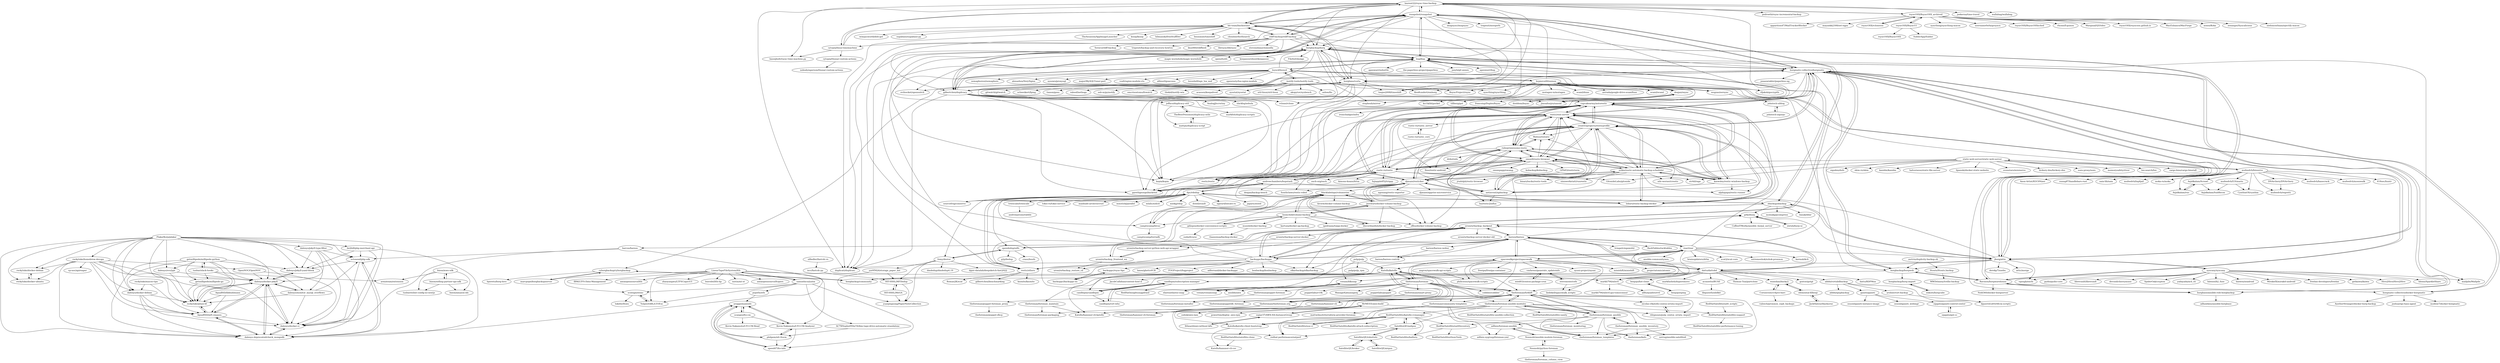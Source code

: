 digraph G {
"laurent22/rsync-time-backup" -> "rsnapshot/rsnapshot"
"laurent22/rsync-time-backup" -> "cytopia/linux-timemachine"
"laurent22/rsync-time-backup" -> "basnijholt/rsync-time-machine.py"
"laurent22/rsync-time-backup" -> "pedroetb/rsync-incremental-backup"
"laurent22/rsync-time-backup" -> "rsyncOSX/RsyncOSX_archived"
"laurent22/rsync-time-backup" -> "bit-team/backintime"
"laurent22/rsync-time-backup" -> "bup/bup"
"laurent22/rsync-time-backup" -> "teejee2008/timeshift" ["e"=1]
"laurent22/rsync-time-backup" -> "borgbackup/borg"
"laurent22/rsync-time-backup" -> "restic/restic" ["e"=1]
"laurent22/rsync-time-backup" -> "joekerna/time-travel"
"laurent22/rsync-time-backup" -> "borgbase/vorta"
"laurent22/rsync-time-backup" -> "rdiff-backup/rdiff-backup"
"laurent22/rsync-time-backup" -> "wallabag/wallabag" ["e"=1]
"laurent22/rsync-time-backup" -> "duplicati/duplicati" ["e"=1]
"bareos/bareos" -> "bareos/bareos-webui"
"bareos/bareos" -> "barcus/bareos"
"bareos/bareos" -> "bareos/bareos-contrib"
"bareos/bareos" -> "rear/rear"
"bareos/bareos" -> "uroni/urbackup_backend"
"bareos/bareos" -> "elkarbackup/elkarbackup"
"bareos/bareos" -> "restic/rest-server"
"bareos/bareos" -> "datto/dattobd"
"bareos/bareos" -> "grke/burp"
"bareos/bareos" -> "spacewalkproject/spacewalk"
"bareos/bareos" -> "backuppc/backuppc"
"bareos/bareos" -> "markh794/mhvtl"
"bareos/bareos" -> "opendedup/sdfs"
"bareos/bareos" -> "Icinga/icingaweb2" ["e"=1]
"bareos/bareos" -> "RackTables/racktables" ["e"=1]
"spacewalkproject/spacewalk" -> "angrox/spacewalk-api-scripts"
"spacewalkproject/spacewalk" -> "uyuni-project/uyuni" ["e"=1]
"spacewalkproject/spacewalk" -> "Katello/katello"
"spacewalkproject/spacewalk" -> "theforeman/forklift"
"spacewalkproject/spacewalk" -> "theforeman/foreman"
"spacewalkproject/spacewalk" -> "philicious/spacewalk-scripts"
"spacewalkproject/spacewalk" -> "liedekef/spacewalk_scripts"
"spacewalkproject/spacewalk" -> "cobbler/cobbler" ["e"=1]
"spacewalkproject/spacewalk" -> "minishift/minishift" ["e"=1]
"spacewalkproject/spacewalk" -> "projectatomic/atomic" ["e"=1]
"spacewalkproject/spacewalk" -> "rear/rear"
"spacewalkproject/spacewalk" -> "vmfarms/generate_updateinfo"
"spacewalkproject/spacewalk" -> "freeipa/freeipa-container" ["e"=1]
"spacewalkproject/spacewalk" -> "bareos/bareos"
"cupcakearmy/autorestic" -> "creativeprojects/resticprofile"
"cupcakearmy/autorestic" -> "garethgeorge/backrest" ["e"=1]
"cupcakearmy/autorestic" -> "emuell/restic-browser"
"cupcakearmy/autorestic" -> "rubiojr/awesome-restic"
"cupcakearmy/autorestic" -> "restic/rest-server"
"cupcakearmy/autorestic" -> "rustic-rs/rustic"
"cupcakearmy/autorestic" -> "erikw/restic-automatic-backup-scheduler"
"cupcakearmy/autorestic" -> "djmaze/resticker"
"cupcakearmy/autorestic" -> "lobaro/restic-backup-docker"
"cupcakearmy/autorestic" -> "restic/restic" ["e"=1]
"cupcakearmy/autorestic" -> "kopia/kopia" ["e"=1]
"cupcakearmy/autorestic" -> "borgmatic-collective/borgmatic"
"cupcakearmy/autorestic" -> "offen/docker-volume-backup" ["e"=1]
"cupcakearmy/autorestic" -> "netinvent/npbackup"
"cupcakearmy/autorestic" -> "ironicbadger/infra" ["e"=1]
"syncany/syncany" -> "hbons/SparkleShare" ["e"=1]
"syncany/syncany" -> "jborg/attic"
"syncany/syncany" -> "pydio/pydio-core" ["e"=1]
"syncany/syncany" -> "mailpile/Mailpile" ["e"=1]
"syncany/syncany" -> "librevault/librevault" ["e"=1]
"syncany/syncany" -> "devsnd/cherrymusic" ["e"=1]
"syncany/syncany" -> "SpiderOak/crypton" ["e"=1]
"syncany/syncany" -> "vgough/encfs" ["e"=1]
"syncany/syncany" -> "yadayada/acd_cli" ["e"=1]
"syncany/syncany" -> "falense/b2_fuse" ["e"=1]
"syncany/syncany" -> "haiwen/seadroid" ["e"=1]
"syncany/syncany" -> "MirakelX/mirakel-android" ["e"=1]
"syncany/syncany" -> "freelan-developers/freelan" ["e"=1]
"syncany/syncany" -> "getkaiwa/kaiwa" ["e"=1]
"syncany/syncany" -> "Hive2Hive/Hive2Hive" ["e"=1]
"borgbase/vorta" -> "borgmatic-collective/borgmatic"
"borgbase/vorta" -> "borgbackup/borg"
"borgbase/vorta" -> "bit-team/backintime"
"borgbase/vorta" -> "Ravinou/borgwarehouse"
"borgbase/vorta" -> "borgbackup/borgweb"
"borgbase/vorta" -> "kopia/kopia" ["e"=1]
"borgbase/vorta" -> "KenKundert/emborg"
"borgbase/vorta" -> "borgbase/ansible-role-borgbackup"
"borgbase/vorta" -> "gilbertchen/duplicacy"
"borgbase/vorta" -> "teejee2008/timeshift" ["e"=1]
"borgbase/vorta" -> "cupcakearmy/autorestic"
"borgbase/vorta" -> "restic/restic" ["e"=1]
"borgbase/vorta" -> "cyborgbackup/cyborgbackup"
"borgbase/vorta" -> "garethgeorge/backrest" ["e"=1]
"borgbase/vorta" -> "evilsocket/opensnitch" ["e"=1]
"dooblem/bsync" -> "deajan/osync"
"jborg/attic" -> "zbackup/zbackup"
"jborg/attic" -> "borgmatic-collective/borgmatic"
"jborg/attic" -> "bup/bup"
"jborg/attic" -> "borgbackup/borg"
"jborg/attic" -> "borgbackup/borgweb"
"jborg/attic" -> "attic/merge"
"jborg/attic" -> "grke/burp"
"jborg/attic" -> "dpc/rdedup"
"jborg/attic" -> "restic/others"
"jborg/attic" -> "derekp7/snebu"
"jborg/attic" -> "datto/dattobd"
"jborg/attic" -> "vgough/encfs" ["e"=1]
"jborg/attic" -> "syncany/syncany"
"grke/burp" -> "ziirish/burp-ui"
"grke/burp" -> "uroni/urbackup_backend"
"grke/burp" -> "CoffeeITWorks/ansible_burp2_server"
"deajan/osync" -> "dooblem/bsync"
"deajan/osync" -> "ku1ik/bitpocket" ["e"=1]
"deajan/osync" -> "bcpierce00/unison"
"deajan/osync" -> "lsyncd/lsyncd"
"deajan/osync" -> "stephenh/mirror"
"deajan/osync" -> "tillberg/gut"
"deajan/osync" -> "francoisp/DuplexRsync"
"zbackup/zbackup" -> "jborg/attic"
"zbackup/zbackup" -> "dpc/rdedup"
"zbackup/zbackup" -> "bup/bup"
"zbackup/zbackup" -> "basak/ddar"
"zbackup/zbackup" -> "moinakg/pcompress" ["e"=1]
"zbackup/zbackup" -> "grke/burp"
"zbackup/zbackup" -> "opendedup/sdfs"
"zbackup/zbackup" -> "restic/others"
"muesli/docker-backup" -> "tlaanemaa/backup-docker"
"LinearTapeFileSystem/ltfs" -> "samuelncui/yatm"
"LinearTapeFileSystem/ltfs" -> "IBM/LTFS-Data-Management"
"LinearTapeFileSystem/ltfs" -> "amiaopensource/ltfs"
"LinearTapeFileSystem/ltfs" -> "zhaoyangwx/LTFSCopyGUI"
"LinearTapeFileSystem/ltfs" -> "scsitape/stenc"
"LinearTapeFileSystem/ltfs" -> "leavelet/ltfs-hp"
"LinearTapeFileSystem/ltfs" -> "markh794/mhvtl"
"LinearTapeFileSystem/ltfs" -> "iustin/mt-st"
"LinearTapeFileSystem/ltfs" -> "Kevin-Nakamoto/LTO-CM-Analyzer"
"LinearTapeFileSystem/ltfs" -> "amiaopensource/ltopers"
"LinearTapeFileSystem/ltfs" -> "VulpesSARL/LTOEnc"
"JackSlateur/backurne" -> "elemental-lf/benji"
"bareos/bareos-webui" -> "bareos/bareos-contrib"
"cyborgbackup/cyborgbackup" -> "borgbackup/community"
"cyborgbackup/cyborgbackup" -> "marcpope/borgbackupserver"
"cyborgbackup/cyborgbackup" -> "bpereto/borg-hive"
"djmaze/resticker" -> "lobaro/restic-backup-docker"
"djmaze/resticker" -> "erikw/restic-automatic-backup-scheduler"
"djmaze/resticker" -> "cupcakearmy/autorestic"
"djmaze/resticker" -> "emuell/restic-browser"
"djmaze/resticker" -> "camptocamp/bivac"
"djmaze/resticker" -> "garethgeorge/backrest" ["e"=1]
"djmaze/resticker" -> "creativeprojects/resticprofile"
"djmaze/resticker" -> "offen/docker-volume-backup" ["e"=1]
"djmaze/resticker" -> "djmaze/apprise-microservice" ["e"=1]
"djmaze/resticker" -> "Southclaws/restic-robot"
"djmaze/resticker" -> "jareware/docker-volume-backup"
"djmaze/resticker" -> "restic/rest-server"
"djmaze/resticker" -> "ngosang/restic-exporter"
"djmaze/resticker" -> "blacklabelops/volumerize"
"djmaze/resticker" -> "rubiojr/awesome-restic"
"erikw/restic-automatic-backup-scheduler" -> "djmaze/resticker"
"erikw/restic-automatic-backup-scheduler" -> "cupcakearmy/autorestic"
"erikw/restic-automatic-backup-scheduler" -> "creativeprojects/resticprofile"
"erikw/restic-automatic-backup-scheduler" -> "kmwoley/restic-windows-backup"
"erikw/restic-automatic-backup-scheduler" -> "lobaro/restic-backup-docker"
"erikw/restic-automatic-backup-scheduler" -> "emuell/restic-browser"
"erikw/restic-automatic-backup-scheduler" -> "alphapapa/restic-runner"
"erikw/restic-automatic-backup-scheduler" -> "netinvent/npbackup"
"erikw/restic-automatic-backup-scheduler" -> "rubiojr/awesome-restic"
"erikw/restic-automatic-backup-scheduler" -> "nils-werner/crestic"
"erikw/restic-automatic-backup-scheduler" -> "sinnwerkstatt/runrestic"
"erikw/restic-automatic-backup-scheduler" -> "Mebus/restatic"
"erikw/restic-automatic-backup-scheduler" -> "restic/rest-server"
"erikw/restic-automatic-backup-scheduler" -> "binarybucks/restic-tools"
"TheBestPessimist/duplicacy-utils" -> "mattjm/duplicacy-script"
"TheBestPessimist/duplicacy-utils" -> "jeffaco/duplicacy-util"
"creativeprojects/resticprofile" -> "cupcakearmy/autorestic"
"creativeprojects/resticprofile" -> "rubiojr/awesome-restic"
"creativeprojects/resticprofile" -> "emuell/restic-browser"
"creativeprojects/resticprofile" -> "netinvent/npbackup"
"creativeprojects/resticprofile" -> "garethgeorge/backrest" ["e"=1]
"creativeprojects/resticprofile" -> "restic/rest-server"
"creativeprojects/resticprofile" -> "rustic-rs/rustic"
"creativeprojects/resticprofile" -> "nils-werner/crestic"
"creativeprojects/resticprofile" -> "erikw/restic-automatic-backup-scheduler"
"creativeprojects/resticprofile" -> "lobaro/restic-backup-docker"
"creativeprojects/resticprofile" -> "djmaze/resticker"
"creativeprojects/resticprofile" -> "kmwoley/restic-windows-backup"
"creativeprojects/resticprofile" -> "restic/restic" ["e"=1]
"creativeprojects/resticprofile" -> "borgmatic-collective/borgmatic"
"creativeprojects/resticprofile" -> "Mebus/restatic"
"borgmatic-collective/docker-borgmatic" -> "borgmatic-collective/borgmatic"
"borgmatic-collective/docker-borgmatic" -> "Ravinou/borgwarehouse"
"borgmatic-collective/docker-borgmatic" -> "modem7/docker-borgmatic"
"borgmatic-collective/docker-borgmatic" -> "AnotherStranger/docker-borg-backup"
"borgmatic-collective/docker-borgmatic" -> "joshuar/go-hass-agent" ["e"=1]
"MrMEEE/awx-build" -> "subuk/awx-rpm"
"MrMEEE/awx-build" -> "powertim/deploy_awx-rpm"
"MrMEEE/awx-build" -> "sujiar37/AWX-HA-InstanceGroup"
"MrMEEE/awx-build" -> "rdrgmnzs/pulp_centos_errata_import"
"jareware/docker-volume-backup" -> "loomchild/volume-backup"
"jareware/docker-volume-backup" -> "offen/docker-volume-backup" ["e"=1]
"jareware/docker-volume-backup" -> "blacklabelops/volumerize"
"jareware/docker-volume-backup" -> "djmaze/resticker"
"jareware/docker-volume-backup" -> "camptocamp/bivac"
"jareware/docker-volume-backup" -> "discordianfish/docker-backup"
"yzr95924/storage_paper_list" -> "yuanjingsong/PaperNoteCollection"
"yzr95924/storage_paper_list" -> "HIT-HSSL/MFDedup"
"rsyncOSX/rcloneosx" -> "rsyncOSX/RsyncOSX_archived"
"RedHatSatellite/satellite-support" -> "RedHatSatellite/satellite-performance-tuning"
"marcpope/borgbackupserver" -> "cyborgbackup/cyborgbackup"
"borgbase/ansible-role-borgbackup" -> "adhawkins/ansible-borgbase"
"borgbase/ansible-role-borgbackup" -> "borgmatic-collective/borgmatic"
"nlfiedler/fastcdc-rs" -> "iscc/fastcdc-py"
"theforeman/forklift" -> "Katello/katello"
"theforeman/forklift" -> "theforeman/kafo"
"theforeman/forklift" -> "theforeman/foreman-ansible-modules"
"theforeman/forklift" -> "theforeman/theforeman.org"
"theforeman/forklift" -> "theforeman/foreman_templates"
"theforeman/forklift" -> "Katello/hammer-cli-katello"
"theforeman/forklift" -> "theforeman/hammer-cli"
"theforeman/forklift" -> "rdrgmnzs/pulp_centos_errata_import"
"theforeman/forklift" -> "theforeman/foreman_ansible"
"theforeman/forklift" -> "theforeman/community-templates"
"theforeman/forklift" -> "Katello/katello-client-bootstrap"
"theforeman/forklift" -> "nicolas-r/katello-centos-errata-import"
"Mebus/restatic" -> "rubiojr/awesome-restic"
"mattjm/duplicacy-script" -> "TheBestPessimist/duplicacy-utils"
"jeffaco/duplicacy-util" -> "TheBestPessimist/duplicacy-utils"
"jeffaco/duplicacy-util" -> "mattjm/duplicacy-script"
"jeffaco/duplicacy-util" -> "markfeit/duplicacy-scripts"
"nicolas-r/katello-centos-errata-import" -> "rdrgmnzs/pulp_centos_errata_import"
"sujiar37/AWX-HA-InstanceGroup" -> "fitbeard/awx-without-k8s"
"sujiar37/AWX-HA-InstanceGroup" -> "MrMEEE/awx-build"
"cytopia/thunar-custom-actions" -> "nobodyinperson/thunar-custom-actions"
"vmfarms/generate_updateinfo" -> "wied03/centos-package-cron"
"vmfarms/generate_updateinfo" -> "stevemeier/cefs"
"scsitape/stenc" -> "VulpesSARL/LTOEnc"
"scsitape/stenc" -> "lukefor/ltoex"
"elemental-lf/benji" -> "JackSlateur/backurne"
"elemental-lf/benji" -> "wamdam/backy2"
"SatelliteQE/airgun" -> "SatelliteQE/robottelo"
"bizon/mws-sdk" -> "bizon/amazon-ids"
"bizon/mws-sdk" -> "tusbar/eslint-config-xo-nextjs"
"bizon/mws-sdk" -> "bizon/selling-partner-api-sdk"
"bizon/mws-sdk" -> "armateam/extension"
"candlepin/virt-who" -> "candlepin/subscription-manager"
"lsyncd/lsyncd" -> "stephenh/mirror"
"lsyncd/lsyncd" -> "inotify-tools/inotify-tools"
"lsyncd/lsyncd" -> "alexazhou/VeryNginx" ["e"=1]
"lsyncd/lsyncd" -> "borgbackup/borg"
"lsyncd/lsyncd" -> "bcpierce00/unison"
"lsyncd/lsyncd" -> "sysown/proxysql" ["e"=1]
"lsyncd/lsyncd" -> "major/MySQLTuner-perl" ["e"=1]
"lsyncd/lsyncd" -> "vozlt/nginx-module-vts" ["e"=1]
"lsyncd/lsyncd" -> "wsgzao/sersync"
"lsyncd/lsyncd" -> "allinurl/goaccess" ["e"=1]
"lsyncd/lsyncd" -> "ansible/awx" ["e"=1]
"lsyncd/lsyncd" -> "loveshell/ngx_lua_waf" ["e"=1]
"lsyncd/lsyncd" -> "openresty/lua-nginx-module" ["e"=1]
"lsyncd/lsyncd" -> "bup/bup"
"lsyncd/lsyncd" -> "semaphoreui/semaphore" ["e"=1]
"kmwoley/restic-windows-backup" -> "emuell/restic-browser"
"kmwoley/restic-windows-backup" -> "rubiojr/awesome-restic"
"kmwoley/restic-windows-backup" -> "erikw/restic-automatic-backup-scheduler"
"kmwoley/restic-windows-backup" -> "restic/rest-server"
"kmwoley/restic-windows-backup" -> "alphapapa/restic-runner"
"kmwoley/restic-windows-backup" -> "creativeprojects/resticprofile"
"kmwoley/restic-windows-backup" -> "netinvent/npbackup"
"theforeman/foreman" -> "Katello/katello"
"theforeman/foreman" -> "theforeman/smart-proxy"
"theforeman/foreman" -> "theforeman/theforeman.org"
"theforeman/foreman" -> "cobbler/cobbler" ["e"=1]
"theforeman/foreman" -> "theforeman/foreman_ansible"
"theforeman/foreman" -> "theforeman/forklift"
"theforeman/foreman" -> "puppetlabs/r10k" ["e"=1]
"theforeman/foreman" -> "ManageIQ/manageiq" ["e"=1]
"theforeman/foreman" -> "theforeman/foreman-installer"
"theforeman/foreman" -> "spacewalkproject/spacewalk"
"theforeman/foreman" -> "theforeman/community-templates"
"theforeman/foreman" -> "puppetlabs/puppet" ["e"=1]
"theforeman/foreman" -> "theforeman/puppet-foreman"
"theforeman/foreman" -> "ansible/awx" ["e"=1]
"theforeman/foreman" -> "theforeman/foreman-ansible-modules"
"static-web-server/static-web-server" -> "mufeedvh/binserve"
"static-web-server/static-web-server" -> "svenstaro/miniserve" ["e"=1]
"static-web-server/static-web-server" -> "rustic-rs/rustic"
"static-web-server/static-web-server" -> "hickory-dns/hickory-dns" ["e"=1]
"static-web-server/static-web-server" -> "sozu-proxy/sozu" ["e"=1]
"static-web-server/static-web-server" -> "memorysafety/river" ["e"=1]
"static-web-server/static-web-server" -> "str4d/rage" ["e"=1]
"static-web-server/static-web-server" -> "lnx-search/lnx" ["e"=1]
"static-web-server/static-web-server" -> "cargo-bins/cargo-binstall" ["e"=1]
"static-web-server/static-web-server" -> "sigoden/dufs" ["e"=1]
"static-web-server/static-web-server" -> "skim-rs/skim" ["e"=1]
"static-web-server/static-web-server" -> "GitoxideLabs/gitoxide" ["e"=1]
"static-web-server/static-web-server" -> "kanidm/kanidm" ["e"=1]
"static-web-server/static-web-server" -> "halverneus/static-file-server"
"static-web-server/static-web-server" -> "lipanski/docker-static-website"
"benjojo/sping" -> "benjojo/hot-clone"
"borgmatic-collective/borgmatic" -> "borgbase/vorta"
"borgmatic-collective/borgmatic" -> "borgbackup/borg"
"borgmatic-collective/borgmatic" -> "borgmatic-collective/docker-borgmatic"
"borgmatic-collective/borgmatic" -> "borgbackup/borgweb"
"borgmatic-collective/borgmatic" -> "borgbase/ansible-role-borgbackup"
"borgmatic-collective/borgmatic" -> "Ravinou/borgwarehouse"
"borgmatic-collective/borgmatic" -> "jborg/attic"
"borgmatic-collective/borgmatic" -> "KenKundert/emborg"
"borgmatic-collective/borgmatic" -> "cupcakearmy/autorestic"
"borgmatic-collective/borgmatic" -> "restic/rest-server"
"borgmatic-collective/borgmatic" -> "rsnapshot/rsnapshot"
"borgmatic-collective/borgmatic" -> "creativeprojects/resticprofile"
"borgmatic-collective/borgmatic" -> "jimsalterjrs/sanoid" ["e"=1]
"borgmatic-collective/borgmatic" -> "gilbertchen/duplicacy"
"borgmatic-collective/borgmatic" -> "jonaswinkler/paperless-ng" ["e"=1]
"discordianfish/docker-backup" -> "blacklabelops/volumerize"
"andrewchambers/bupstash" -> "dpc/rdedup"
"andrewchambers/bupstash" -> "rustic-rs/rustic"
"andrewchambers/bupstash" -> "deajan/backup-bench"
"andrewchambers/bupstash" -> "sourcefrog/conserve"
"andrewchambers/bupstash" -> "netinvent/npbackup"
"RedHatSatellite/soe-ci" -> "RedHatSatellite/katello-cvmanager"
"scangeo/lto-cm" -> "arogge/maminfo"
"scangeo/lto-cm" -> "Kevin-Nakamoto/LTO-CM-Read"
"scangeo/lto-cm" -> "Kevin-Nakamoto/LTO-CM-Analyzer"
"acozzette/BUSE" -> "libguestfs/nbdkit" ["e"=1]
"ziirish/burp-ui" -> "grke/burp"
"sipgate/gnt-cc" -> "sipgate/ganeti-control-center"
"wied03/centos-package-cron" -> "vmfarms/generate_updateinfo"
"uroni/urbackup-server-docker" -> "uroni/urbackup-server-python-web-api-wrapper"
"Stouts/Stouts.backup" -> "MWDelaney/trellis-backup"
"iscc/fastcdc-py" -> "HIT-HSSL/MFDedup"
"ganeti/ganeti" -> "osuosl/ganeti_webmgr"
"ganeti/ganeti" -> "sipgate/ganeti-control-center"
"ganeti/ganeti" -> "osuosl/ganeti-instance-image"
"be2bill/php-merchant-api" -> "octosend/php-sdk"
"be2bill/php-merchant-api" -> "dalenys/jekyll-yaml-block"
"be2bill/php-merchant-api" -> "dalenys/docker-ci"
"be2bill/php-merchant-api" -> "dalenys-deprecated/check_mongodb"
"SatelliteQE/nailgun" -> "SatelliteQE/robottelo"
"SatelliteQE/nailgun" -> "redhat-performance/satperf"
"SatelliteQE/nailgun" -> "RedHatSatellite/katello-cvmanager"
"fitbeard/awx-without-k8s" -> "sujiar37/AWX-HA-InstanceGroup"
"Kevin-Nakamoto/LTO-CM-Analyzer" -> "philpem/nfc-ltocm"
"Kevin-Nakamoto/LTO-CM-Analyzer" -> "arogge/maminfo"
"Kevin-Nakamoto/LTO-CM-Analyzer" -> "speed47/lto-info"
"SatelliteQE/broker" -> "SatelliteQE/robottelo"
"Asjidkalam/Scrawl" -> "Asjidkalam/ruo"
"Asjidkalam/Scrawl" -> "Asjidkalam/SubRecon"
"VulpesSARL/LTOEnc" -> "scsitape/stenc"
"HIT-HSSL/MFDedup" -> "HIT-HSSL/MeGA"
"HIT-HSSL/MFDedup" -> "yuanjingsong/PaperNoteCollection"
"mufeedvh/l33tmario" -> "CynthiaOS/cynthia"
"mufeedvh/l33tmario" -> "Asjidkalam/SubRecon"
"borgbackup/borg" -> "restic/restic" ["e"=1]
"borgbackup/borg" -> "borgmatic-collective/borgmatic"
"borgbackup/borg" -> "borgbase/vorta"
"borgbackup/borg" -> "duplicati/duplicati" ["e"=1]
"borgbackup/borg" -> "kopia/kopia" ["e"=1]
"borgbackup/borg" -> "rclone/rclone" ["e"=1]
"borgbackup/borg" -> "keepassxreboot/keepassxc" ["e"=1]
"borgbackup/borg" -> "gilbertchen/duplicacy"
"borgbackup/borg" -> "bup/bup"
"borgbackup/borg" -> "FiloSottile/age" ["e"=1]
"borgbackup/borg" -> "jborg/attic"
"borgbackup/borg" -> "syncthing/syncthing" ["e"=1]
"borgbackup/borg" -> "evilsocket/opensnitch" ["e"=1]
"borgbackup/borg" -> "magic-wormhole/magic-wormhole" ["e"=1]
"borgbackup/borg" -> "openzfs/zfs" ["e"=1]
"rear/rear" -> "bareos/bareos"
"rear/rear" -> "brainupdaters/drlm"
"rear/rear" -> "borgmatic-collective/borgmatic"
"rear/rear" -> "spacewalkproject/spacewalk"
"rear/rear" -> "datto/dattobd"
"rear/rear" -> "borgbackup/community"
"rear/rear" -> "xcat2/xcat-core" ["e"=1]
"rear/rear" -> "markh794/mhvtl"
"rear/rear" -> "backuppc/backuppc"
"rear/rear" -> "jborg/attic"
"rear/rear" -> "restic/rest-server"
"rear/rear" -> "extremeshok/xshok-proxmox" ["e"=1]
"rear/rear" -> "karmab/kcli" ["e"=1]
"rear/rear" -> "ansible-community/ara" ["e"=1]
"rear/rear" -> "theforeman/forklift"
"abbbi/virtnbdbackup" -> "abbbi/qmpbackup"
"abbbi/virtnbdbackup" -> "aruhier/virt-backup"
"abbbi/virtnbdbackup" -> "dguerri/LibVirtKvm-scripts"
"abbbi/virtnbdbackup" -> "ganeti/ganeti"
"borgbackup/borgweb" -> "borgmatic-collective/borgmatic"
"borgbackup/borgweb" -> "borgbackup/community"
"borgbackup/borgweb" -> "borgbackup/borg-import"
"borgbackup/borgweb" -> "Ravinou/borgwarehouse"
"rustic-rs/rustic_server" -> "rustic-rs/rustic_core"
"rsyncOSX/RsyncUI" -> "rsyncOSX/RsyncOSX_archived"
"rsyncOSX/RsyncUI" -> "rsyncOSX/RsyncOSX"
"rsyncOSX/RsyncUI" -> "SublerApp/Subler"
"inotify-tools/inotify-tools" -> "seb-m/pyinotify" ["e"=1]
"inotify-tools/inotify-tools" -> "wsgzao/sersync"
"inotify-tools/inotify-tools" -> "lsyncd/lsyncd"
"inotify-tools/inotify-tools" -> "emcrisostomo/fswatch" ["e"=1]
"inotify-tools/inotify-tools" -> "thekid/inotify-win"
"inotify-tools/inotify-tools" -> "acassen/keepalived" ["e"=1]
"inotify-tools/inotify-tools" -> "sysstat/sysstat" ["e"=1]
"inotify-tools/inotify-tools" -> "util-linux/util-linux" ["e"=1]
"inotify-tools/inotify-tools" -> "RsyncProject/rsync" ["e"=1]
"inotify-tools/inotify-tools" -> "akopytov/sysbench" ["e"=1]
"inotify-tools/inotify-tools" -> "axboe/fio" ["e"=1]
"inotify-tools/inotify-tools" -> "gitwatch/gitwatch" ["e"=1]
"inotify-tools/inotify-tools" -> "schweikert/fping" ["e"=1]
"inotify-tools/inotify-tools" -> "tianon/gosu" ["e"=1]
"inotify-tools/inotify-tools" -> "raboof/nethogs" ["e"=1]
"mufeedvh/binserve" -> "mufeedvh/regretti"
"mufeedvh/binserve" -> "static-web-server/static-web-server"
"mufeedvh/binserve" -> "mufeedvh/basecrack" ["e"=1]
"mufeedvh/binserve" -> "mufeedvh/moonwalk" ["e"=1]
"mufeedvh/binserve" -> "418sec/huntr"
"mufeedvh/binserve" -> "Asjidkalam/Scrawl"
"mufeedvh/binserve" -> "mufeedvh/l33tmario"
"mufeedvh/binserve" -> "Anon-Artist/R3C0Nizer"
"mufeedvh/binserve" -> "DNArchery/DNArchery"
"mufeedvh/binserve" -> "sunng87/handlebars-rust" ["e"=1]
"mufeedvh/binserve" -> "naia-lib/naia" ["e"=1]
"mufeedvh/binserve" -> "CynthiaOS/cynthia"
"mufeedvh/binserve" -> "Asjidkalam/ruo"
"mufeedvh/binserve" -> "mufeedvh/log4jail"
"mufeedvh/binserve" -> "moka-rs/moka" ["e"=1]
"bizon/selling-partner-api-sdk" -> "bizon/mws-sdk"
"bizon/selling-partner-api-sdk" -> "bizon/amazon-ids"
"bizon/selling-partner-api-sdk" -> "tusbar/eslint-config-xo-nextjs"
"PlakarKorp/plakar" -> "octosend/php-sdk"
"PlakarKorp/plakar" -> "dalenys/docker-ci"
"PlakarKorp/plakar" -> "dalenys-deprecated/check_mongodb"
"PlakarKorp/plakar" -> "rockyluke/docker-debian"
"PlakarKorp/plakar" -> "dalenys/svn2git"
"PlakarKorp/plakar" -> "rockyluke/docker-ubuntu"
"PlakarKorp/plakar" -> "dalenys/docker-jekyll"
"PlakarKorp/plakar" -> "dalenys/jekyll-yaml-block"
"PlakarKorp/plakar" -> "rockyluke/homebrew-devops"
"PlakarKorp/plakar" -> "dalenys/monitor_mysql_overflows"
"PlakarKorp/plakar" -> "dalenys/docker-debian"
"PlakarKorp/plakar" -> "be2bill/php-merchant-api"
"PlakarKorp/plakar" -> "AquaBSD/mft-cmaneu"
"PlakarKorp/plakar" -> "rockyluke/pluzz-dl"
"PlakarKorp/plakar" -> "dalenys/jekyll-type-filter"
"Nosmoht/ansible-module-foreman" -> "Nosmoht/python-foreman"
"Nosmoht/ansible-module-foreman" -> "adfinis/foreman-ansible"
"Katello/katello-client-bootstrap" -> "RedHatSatellite/satellite-clone"
"Katello/katello-client-bootstrap" -> "Katello/hammer-cli-csv"
"rubiojr/awesome-restic" -> "emuell/restic-browser"
"rubiojr/awesome-restic" -> "netinvent/npbackup"
"rubiojr/awesome-restic" -> "creativeprojects/resticprofile"
"rubiojr/awesome-restic" -> "garethgeorge/backrest" ["e"=1]
"rubiojr/awesome-restic" -> "Mebus/restatic"
"rubiojr/awesome-restic" -> "cupcakearmy/autorestic"
"rubiojr/awesome-restic" -> "restic/rest-server"
"rubiojr/awesome-restic" -> "kmwoley/restic-windows-backup"
"rubiojr/awesome-restic" -> "rustic-rs/rustic"
"rubiojr/awesome-restic" -> "lhns/restic-android"
"rubiojr/awesome-restic" -> "drdo/redu"
"rubiojr/awesome-restic" -> "hn/restic2influx"
"rubiojr/awesome-restic" -> "erikw/restic-automatic-backup-scheduler"
"AquaBSD/libbuhlmann" -> "AquaBSD/mft-cmaneu"
"AquaBSD/libbuhlmann" -> "rockyluke/pluzz-dl"
"rdrgmnzs/pulp_centos_errata_import" -> "nicolas-r/katello-centos-errata-import"
"GPh83/resticterm" -> "jrudolph/restic-browser"
"johntech-o/gorpc" -> "johntech-o/blog"
"theforeman/puppet-foreman" -> "theforeman/puppet-foreman_proxy"
"theforeman/puppet-foreman_proxy" -> "theforeman/puppet-dhcp"
"dalenys/monitor_mysql_overflows" -> "dalenys/docker-jekyll"
"dalenys/monitor_mysql_overflows" -> "dalenys/docker-ci"
"dalenys/monitor_mysql_overflows" -> "rockyluke/pluzz-dl"
"dalenys/monitor_mysql_overflows" -> "octosend/php-sdk"
"dalenys/docker-jekyll" -> "dalenys/docker-ci"
"dalenys/docker-jekyll" -> "dalenys-deprecated/check_mongodb"
"dalenys/docker-jekyll" -> "dalenys/jekyll-yaml-block"
"dalenys/docker-jekyll" -> "AquaBSD/mft-cmaneu"
"dalenys/docker-jekyll" -> "dalenys/monitor_mysql_overflows"
"dalenys/docker-jekyll" -> "rockyluke/pluzz-dl"
"dalenys/svn2git" -> "rockyluke/pluzz-dl"
"dalenys/svn2git" -> "dalenys/docker-jekyll"
"dalenys/docker-ci" -> "dalenys/docker-jekyll"
"dalenys/docker-ci" -> "dalenys-deprecated/check_mongodb"
"getmillipede/millipede-python" -> "dalenys/docker-debian"
"getmillipede/millipede-python" -> "rockyluke/pluzz-dl"
"getmillipede/millipede-python" -> "tusbar/slack-hooks"
"getmillipede/millipede-python" -> "dalenys/docker-jekyll"
"getmillipede/millipede-python" -> "dalenys/jekyll-yaml-block"
"getmillipede/millipede-python" -> "getmillipede/millipede-go"
"getmillipede/millipede-python" -> "dalenys-deprecated/check_mongodb"
"getmillipede/millipede-python" -> "dalenys/monitor_mysql_overflows"
"getmillipede/millipede-python" -> "dalenys/svn2git"
"philpem/nfc-ltocm" -> "Kevin-Nakamoto/LTO-CM-Analyzer"
"philpem/nfc-ltocm" -> "arogge/maminfo"
"philpem/nfc-ltocm" -> "speed47/lto-info"
"Nosmoht/python-foreman" -> "Nosmoht/ansible-module-foreman"
"Nosmoht/python-foreman" -> "theforeman/foreman_column_view"
"Asjidkalam/ruo" -> "Asjidkalam/Scrawl"
"getmillipede/millipede-go" -> "rockyluke/pluzz-dl"
"johntech-o/blog" -> "johntech-o/gorpc"
"dalenys/docker-debian" -> "AquaBSD/mft-cmaneu"
"dalenys/docker-debian" -> "dalenys/docker-ci"
"dalenys/docker-debian" -> "rockyluke/pluzz-dl"
"dalenys/docker-debian" -> "dalenys-deprecated/check_mongodb"
"HIT-HSSL/MeGA" -> "HIT-HSSL/MFDedup"
"HIT-HSSL/MeGA" -> "yuanjingsong/PaperNoteCollection"
"speed47/lto-info" -> "arogge/maminfo"
"bit-team/backintime" -> "teejee2008/timeshift" ["e"=1]
"bit-team/backintime" -> "linuxmint/timeshift" ["e"=1]
"bit-team/backintime" -> "rsnapshot/rsnapshot"
"bit-team/backintime" -> "borgbase/vorta"
"bit-team/backintime" -> "borgbackup/borg"
"bit-team/backintime" -> "rdiff-backup/rdiff-backup"
"bit-team/backintime" -> "cboxdoerfer/fsearch" ["e"=1]
"bit-team/backintime" -> "wimpysworld/deb-get" ["e"=1]
"bit-team/backintime" -> "supabase/supabase-py" ["e"=1]
"bit-team/backintime" -> "laurent22/rsync-time-backup"
"bit-team/backintime" -> "TheAssassin/AppImageLauncher" ["e"=1]
"bit-team/backintime" -> "ksnip/ksnip" ["e"=1]
"bit-team/backintime" -> "borgmatic-collective/borgmatic"
"bit-team/backintime" -> "duplicati/duplicati" ["e"=1]
"bit-team/backintime" -> "hilmanski/freeStuffDev" ["e"=1]
"datto/dattobd" -> "veeam/blksnap"
"datto/dattobd" -> "uroni/urbackup_backend"
"datto/dattobd" -> "elastio/elastio-snap"
"datto/dattobd" -> "abbbi/virtnbdbackup"
"datto/dattobd" -> "datto/RDPMux"
"datto/dattobd" -> "markfasheh/duperemove" ["e"=1]
"datto/dattobd" -> "veeam/veeamsnap"
"datto/dattobd" -> "Thomas-Tsai/partclone" ["e"=1]
"datto/dattobd" -> "bareos/bareos"
"datto/dattobd" -> "markh794/mhvtl"
"datto/dattobd" -> "benjojo/hot-clone"
"datto/dattobd" -> "acozzette/BUSE"
"datto/dattobd" -> "gostor/gotgt" ["e"=1]
"datto/dattobd" -> "wamdam/backy2"
"rsnapshot/rsnapshot" -> "bit-team/backintime"
"rsnapshot/rsnapshot" -> "borgbackup/borg"
"rsnapshot/rsnapshot" -> "rdiff-backup/rdiff-backup"
"rsnapshot/rsnapshot" -> "bup/bup"
"rsnapshot/rsnapshot" -> "laurent22/rsync-time-backup"
"rsnapshot/rsnapshot" -> "borgmatic-collective/borgmatic"
"rsnapshot/rsnapshot" -> "gilbertchen/duplicacy"
"rsnapshot/rsnapshot" -> "teejee2008/timeshift" ["e"=1]
"rsnapshot/rsnapshot" -> "imapsync/imapsync" ["e"=1]
"rsnapshot/rsnapshot" -> "restic/restic" ["e"=1]
"rsnapshot/rsnapshot" -> "duplicati/duplicati" ["e"=1]
"rsnapshot/rsnapshot" -> "backuppc/backuppc"
"rsnapshot/rsnapshot" -> "kopia/kopia" ["e"=1]
"rsnapshot/rsnapshot" -> "trapexit/mergerfs" ["e"=1]
"rsnapshot/rsnapshot" -> "jimsalterjrs/sanoid" ["e"=1]
"rustic-rs/rustic" -> "cupcakearmy/autorestic"
"rustic-rs/rustic" -> "emuell/restic-browser"
"rustic-rs/rustic" -> "creativeprojects/resticprofile"
"rustic-rs/rustic" -> "garethgeorge/backrest" ["e"=1]
"rustic-rs/rustic" -> "rubiojr/awesome-restic"
"rustic-rs/rustic" -> "restic/rest-server"
"rustic-rs/rustic" -> "andrewchambers/bupstash"
"rustic-rs/rustic" -> "ouch-org/ouch" ["e"=1]
"rustic-rs/rustic" -> "kopia/kopia" ["e"=1]
"rustic-rs/rustic" -> "restic/restic" ["e"=1]
"rustic-rs/rustic" -> "str4d/rage" ["e"=1]
"rustic-rs/rustic" -> "sourcefrog/conserve"
"rustic-rs/rustic" -> "kimono-koans/httm" ["e"=1]
"rustic-rs/rustic" -> "GitoxideLabs/gitoxide" ["e"=1]
"rustic-rs/rustic" -> "fujiapple852/trippy" ["e"=1]
"candlepin/candlepin" -> "candlepin/subscription-manager"
"candlepin/candlepin" -> "candlepin/virt-who"
"zertrin/duplicity-backup.sh" -> "Stouts/Stouts.backup"
"zertrin/duplicity-backup.sh" -> "borgbackup/borgweb"
"treescale/treescale" -> "andrewjstone/rabble" ["e"=1]
"theforeman/foreman_ansible" -> "theforeman/foreman_ansible_inventory"
"theforeman/foreman_ansible" -> "adfinis/foreman-ansible"
"theforeman/foreman_ansible" -> "theforeman/foreman-ansible-modules"
"theforeman/foreman_ansible" -> "theforeman/foreman_templates"
"theforeman/foreman_ansible" -> "theforeman/kafo"
"theforeman/foreman_ansible" -> "theforeman/forklift"
"theforeman/foreman_ansible" -> "RedHatSatellite/sat6Inventory"
"theforeman/foreman_ansible" -> "theforeman/foreman_monitoring"
"wsgzao/sersync" -> "johntech-o/blog"
"wamdam/backy2" -> "elemental-lf/benji"
"wamdam/backy2" -> "Corsinvest/cv4pve-barc"
"Katello/katello" -> "theforeman/forklift"
"Katello/katello" -> "theforeman/theforeman.org"
"Katello/katello" -> "Katello/hammer-cli-katello"
"Katello/katello" -> "theforeman/foreman_maintain"
"Katello/katello" -> "candlepin/subscription-manager"
"Katello/katello" -> "JacobCallahan/content-host-d"
"Katello/katello" -> "candlepin/candlepin"
"Katello/katello" -> "theforeman/foreman"
"Katello/katello" -> "redhat-performance/satperf"
"benjojo/hot-clone" -> "benjojo/sping"
"candlepin/subscription-manager" -> "candlepin/virt-who"
"candlepin/subscription-manager" -> "candlepin/candlepin"
"candlepin/subscription-manager" -> "RedHatInsights/yggdrasil"
"AC7RNsphnHVbyT4/ibm-tape-drive-automatic-standalone" -> "philpem/nfc-ltocm"
"angrox/spacewalk-api-scripts" -> "philicious/spacewalk-scripts"
"veeam/blksnap" -> "veeam/veeamsnap"
"veeam/blksnap" -> "elastio/elastio-snap"
"octosend/php-sdk" -> "dalenys/docker-ci"
"octosend/php-sdk" -> "dalenys-deprecated/check_mongodb"
"octosend/php-sdk" -> "dalenys/jekyll-yaml-block"
"theforeman/hammer-cli" -> "theforeman/hammer-cli-foreman"
"RedHatSatellite/sat6Inventory" -> "RedHatSatellite/ballista"
"RedHatSatellite/sat6Inventory" -> "RedHatSatellite/rhsmTools"
"pojntfx/stfs" -> "arogge/maminfo"
"SatelliteQE/robottelo" -> "SatelliteQE/airgun"
"SatelliteQE/robottelo" -> "SatelliteQE/broker"
"SatelliteQE/robottelo" -> "SatelliteQE/nailgun"
"tusbar/slack-hooks" -> "getmillipede/millipede-go"
"tusbar/slack-hooks" -> "rockyluke/pluzz-dl"
"tusbar/slack-hooks" -> "armateam/extension"
"tusbar/slack-hooks" -> "getmillipede/millipede-python"
"rdiff-backup/rdiff-backup" -> "ikus060/rdiffweb"
"rdiff-backup/rdiff-backup" -> "rsnapshot/rsnapshot"
"rdiff-backup/rdiff-backup" -> "bit-team/backintime"
"rdiff-backup/rdiff-backup" -> "librsync/librsync" ["e"=1]
"rdiff-backup/rdiff-backup" -> "borgbackup/borg"
"rdiff-backup/rdiff-backup" -> "borgmatic-collective/borgmatic"
"rdiff-backup/rdiff-backup" -> "bup/bup"
"rdiff-backup/rdiff-backup" -> "restic/others"
"rdiff-backup/rdiff-backup" -> "cytopia/linux-timemachine"
"rdiff-backup/rdiff-backup" -> "gilbertchen/duplicacy"
"rdiff-backup/rdiff-backup" -> "stevenshiau/clonezilla" ["e"=1]
"rdiff-backup/rdiff-backup" -> "Seravo/rdiff-backup"
"rdiff-backup/rdiff-backup" -> "trapexit/backup-and-recovery-howtos" ["e"=1]
"gdiepen/docker-convenience-scripts" -> "suda/dvsync"
"gdiepen/docker-convenience-scripts" -> "loomchild/volume-backup"
"gdiepen/docker-convenience-scripts" -> "blacklabelops/volumerize"
"restic/others" -> "dpc/rdedup"
"restic/others" -> "gilbertchen/benchmarking"
"restic/others" -> "knoxite/knoxite" ["e"=1]
"restic/others" -> "Roman2K/scat"
"bcpierce00/unison" -> "deajan/osync"
"bcpierce00/unison" -> "borgbackup/borg"
"bcpierce00/unison" -> "lsyncd/lsyncd"
"bcpierce00/unison" -> "ocaml/ocaml" ["e"=1]
"bcpierce00/unison" -> "restic/restic" ["e"=1]
"bcpierce00/unison" -> "rfjakob/gocryptfs" ["e"=1]
"bcpierce00/unison" -> "mutagen-io/mutagen" ["e"=1]
"bcpierce00/unison" -> "ocaml/dune" ["e"=1]
"bcpierce00/unison" -> "jimsalterjrs/sanoid" ["e"=1]
"bcpierce00/unison" -> "RsyncProject/rsync" ["e"=1]
"bcpierce00/unison" -> "rsnapshot/rsnapshot"
"bcpierce00/unison" -> "syncthing/syncthing" ["e"=1]
"bcpierce00/unison" -> "rclone/rclone" ["e"=1]
"bcpierce00/unison" -> "kopia/kopia" ["e"=1]
"bcpierce00/unison" -> "astrada/google-drive-ocamlfuse" ["e"=1]
"bup/bup" -> "borgbackup/borg"
"bup/bup" -> "jborg/attic"
"bup/bup" -> "zbackup/zbackup"
"bup/bup" -> "rsnapshot/rsnapshot"
"bup/bup" -> "gilbertchen/duplicacy"
"bup/bup" -> "restic/restic" ["e"=1]
"bup/bup" -> "apenwarr/bup" ["e"=1]
"bup/bup" -> "borgmatic-collective/borgmatic"
"bup/bup" -> "mailpile/Mailpile" ["e"=1]
"bup/bup" -> "apenwarr/sshuttle" ["e"=1]
"bup/bup" -> "the-paperless-project/paperless" ["e"=1]
"bup/bup" -> "lsyncd/lsyncd"
"bup/bup" -> "joeyh/git-annex" ["e"=1]
"bup/bup" -> "duplicati/duplicati" ["e"=1]
"bup/bup" -> "rfjakob/gocryptfs" ["e"=1]
"netinvent/npbackup" -> "rubiojr/awesome-restic"
"netinvent/npbackup" -> "emuell/restic-browser"
"netinvent/npbackup" -> "hn/restic2influx"
"netinvent/npbackup" -> "creativeprojects/resticprofile"
"gilbertchen/duplicacy" -> "duplicati/duplicati" ["e"=1]
"gilbertchen/duplicacy" -> "kopia/kopia" ["e"=1]
"gilbertchen/duplicacy" -> "restic/restic" ["e"=1]
"gilbertchen/duplicacy" -> "borgbackup/borg"
"gilbertchen/duplicacy" -> "garethgeorge/backrest" ["e"=1]
"gilbertchen/duplicacy" -> "bup/bup"
"gilbertchen/duplicacy" -> "jimsalterjrs/sanoid" ["e"=1]
"gilbertchen/duplicacy" -> "rsnapshot/rsnapshot"
"gilbertchen/duplicacy" -> "borgmatic-collective/borgmatic"
"gilbertchen/duplicacy" -> "cupcakearmy/autorestic"
"gilbertchen/duplicacy" -> "borgbase/vorta"
"gilbertchen/duplicacy" -> "AnalogJ/scrutiny" ["e"=1]
"gilbertchen/duplicacy" -> "rclone/rclone" ["e"=1]
"gilbertchen/duplicacy" -> "slackhq/nebula" ["e"=1]
"gilbertchen/duplicacy" -> "jeffaco/duplicacy-util"
"samuelncui/yatm" -> "pojntfx/stfs"
"samuelncui/yatm" -> "LinearTapeFileSystem/ltfs"
"samuelncui/yatm" -> "scsitape/stenc"
"samuelncui/yatm" -> "VulpesSARL/LTOEnc"
"samuelncui/yatm" -> "AC7RNsphnHVbyT4/ibm-tape-drive-automatic-standalone"
"samuelncui/yatm" -> "speed47/lto-info"
"theforeman/theforeman.org" -> "Katello/hammer-cli-katello"
"theforeman/theforeman.org" -> "theforeman/hammer-cli-foreman"
"theforeman/theforeman.org" -> "theforeman/forklift"
"theforeman/theforeman.org" -> "theforeman/foreman-packaging"
"theforeman/theforeman.org" -> "theforeman/kafo"
"theforeman/theforeman.org" -> "Katello/katello"
"RedHatSatellite/katello-cvmanager" -> "RedHatSatellite/sat6Inventory"
"RedHatSatellite/katello-cvmanager" -> "SatelliteQE/nailgun"
"RedHatSatellite/katello-cvmanager" -> "RedHatSatellite/soe-ci"
"RedHatSatellite/katello-cvmanager" -> "RedHatSatellite/ballista"
"RedHatSatellite/katello-cvmanager" -> "RedHatSatellite/katello-attach-subscription"
"RedHatSatellite/katello-cvmanager" -> "Katello/katello-client-bootstrap"
"RedHatSatellite/katello-cvmanager" -> "redhat-performance/satperf"
"emuell/restic-browser" -> "rubiojr/awesome-restic"
"emuell/restic-browser" -> "netinvent/npbackup"
"emuell/restic-browser" -> "garethgeorge/backrest" ["e"=1]
"emuell/restic-browser" -> "creativeprojects/resticprofile"
"emuell/restic-browser" -> "cupcakearmy/autorestic"
"emuell/restic-browser" -> "rustic-rs/rustic"
"emuell/restic-browser" -> "restic/rest-server"
"emuell/restic-browser" -> "kmwoley/restic-windows-backup"
"emuell/restic-browser" -> "GPh83/resticterm"
"emuell/restic-browser" -> "djmaze/resticker"
"emuell/restic-browser" -> "lhns/restic-android"
"emuell/restic-browser" -> "Mebus/restatic"
"emuell/restic-browser" -> "erikw/restic-automatic-backup-scheduler"
"emuell/restic-browser" -> "swampapp/swamp"
"emuell/restic-browser" -> "kubackup/kubackup"
"Ravinou/borgwarehouse" -> "borgmatic-collective/docker-borgmatic"
"Ravinou/borgwarehouse" -> "borgbackup/borgweb"
"Ravinou/borgwarehouse" -> "borgmatic-collective/borgmatic"
"Ravinou/borgwarehouse" -> "Nold360/docker-borgserver"
"Ravinou/borgwarehouse" -> "borgbase/vorta"
"Ravinou/borgwarehouse" -> "borgbase/ansible-role-borgbackup"
"pulp/pulp" -> "pulp/pulp_rpm"
"pulp/pulp" -> "Katello/katello"
"pulp/pulp" -> "candlepin/candlepin"
"backuppc/backuppc-xs" -> "backuppc/rsync-bpc"
"camptocamp/bivac" -> "camptocamp/terradb"
"camptocamp/bivac" -> "blacklabelops/volumerize"
"dpc/rdedup" -> "andrewchambers/bupstash"
"dpc/rdedup" -> "miekg/rdup"
"dpc/rdedup" -> "dswd/zvault"
"dpc/rdedup" -> "sourcefrog/conserve"
"dpc/rdedup" -> "zbackup/zbackup"
"dpc/rdedup" -> "restic/others"
"dpc/rdedup" -> "ngirard/lolcate-rs"
"dpc/rdedup" -> "fomy/destor"
"dpc/rdedup" -> "treescale/treescale"
"dpc/rdedup" -> "japaric/steed" ["e"=1]
"dpc/rdedup" -> "opendedup/sdfs"
"dpc/rdedup" -> "tokio-rs/tokio-service" ["e"=1]
"dpc/rdedup" -> "maidsafe-archive/crust" ["e"=1]
"dpc/rdedup" -> "mmstick/parallel" ["e"=1]
"dpc/rdedup" -> "mlalic/solicit" ["e"=1]
"sipgate/ganeti-control-center" -> "sipgate/gnt-cc"
"rockyluke/pluzz-dl" -> "dalenys/docker-jekyll"
"rockyluke/pluzz-dl" -> "AquaBSD/mft-cmaneu"
"dalenys-deprecated/check_mongodb" -> "dalenys/docker-ci"
"dalenys-deprecated/check_mongodb" -> "dalenys/docker-jekyll"
"dalenys-deprecated/check_mongodb" -> "AquaBSD/mft-cmaneu"
"dalenys-deprecated/check_mongodb" -> "octosend/php-sdk"
"backuppc/rsync-bpc" -> "backuppc/backuppc-xs"
"borgbackup/community" -> "cyborgbackup/cyborgbackup"
"rockyluke/macos-tips" -> "AquaBSD/mft-cmaneu"
"rockyluke/macos-tips" -> "dalenys/docker-debian"
"theforeman/foreman_ansible_inventory" -> "theforeman/foreman_ansible"
"theforeman/foreman_ansible_inventory" -> "nstrug/ansible-satellite6"
"theforeman/foreman_ansible_inventory" -> "theforeman/foreman_templates"
"theforeman/foreman_ansible_inventory" -> "theforeman/kafo"
"rsyncOSX/RsyncOSX_archived" -> "rsyncOSX/RsyncUI"
"rsyncOSX/RsyncOSX_archived" -> "rsyncOSX/rcloneosx"
"rsyncOSX/RsyncOSX_archived" -> "syncthing/syncthing-macos" ["e"=1]
"rsyncOSX/RsyncOSX_archived" -> "username0x0a/grsyncx"
"rsyncOSX/RsyncOSX_archived" -> "laurent22/rsync-time-backup"
"rsyncOSX/RsyncOSX_archived" -> "rsyncOSX/RsyncOSXsched"
"rsyncOSX/RsyncOSX_archived" -> "rlxone/Equinox" ["e"=1]
"rsyncOSX/RsyncOSX_archived" -> "Marginal/QLVideo" ["e"=1]
"rsyncOSX/RsyncOSX_archived" -> "rsyncOSX/rsyncosx.github.io"
"rsyncOSX/RsyncOSX_archived" -> "MacEnhance/MacForge" ["e"=1]
"rsyncOSX/RsyncOSX_archived" -> "aonez/Keka" ["e"=1]
"rsyncOSX/RsyncOSX_archived" -> "zenangst/Syncalicious" ["e"=1]
"rsyncOSX/RsyncOSX_archived" -> "nielsmouthaan/ejectify-macos" ["e"=1]
"rsyncOSX/RsyncOSX_archived" -> "apparition47/MailTrackerBlocker" ["e"=1]
"rsyncOSX/RsyncOSX_archived" -> "mayankk2308/set-egpu" ["e"=1]
"uroni/urbackup_backend" -> "uroni/urbackup_frontend_wx"
"uroni/urbackup_backend" -> "uroni/urbackup-server-docker"
"uroni/urbackup_backend" -> "uroni/urbackup-server-python-web-api-wrapper"
"uroni/urbackup_backend" -> "datto/dattobd"
"uroni/urbackup_backend" -> "uroni/urbackup_restore_cd"
"uroni/urbackup_backend" -> "grke/burp"
"uroni/urbackup_backend" -> "backuppc/backuppc"
"uroni/urbackup_backend" -> "uroni/urbackup-server-docker-old"
"uroni/urbackup_backend" -> "bareos/bareos"
"uroni/urbackup_backend" -> "elastio/elastio-snap"
"uroni/urbackup_backend" -> "veeam/blksnap"
"uroni/urbackup_backend" -> "elkarbackup/elkarbackup"
"RedHatSatellite/sat6_scripts" -> "RedHatSatellite/satellite-support"
"adfinis/foreman-ansible" -> "Nosmoht/ansible-module-foreman"
"adfinis/foreman-ansible" -> "theforeman/foreman_templates"
"adfinis/foreman-ansible" -> "adfinis-sygroup/foreman-yml"
"DNArchery/DNArchery" -> "mufeedvh/regretti"
"markh794/mhvtl" -> "markh794/mhvtl-gui-tomoconnor" ["e"=1]
"markh794/mhvtl" -> "allfs/quadstorvtl"
"rustic-rs/rustic_core" -> "rustic-rs/rustic_server"
"dalenys/jekyll-yaml-block" -> "dalenys/docker-jekyll"
"dalenys/jekyll-type-filter" -> "dalenys/jekyll-yaml-block"
"dalenys/jekyll-type-filter" -> "dalenys/docker-ci"
"dalenys/jekyll-type-filter" -> "octosend/php-sdk"
"dalenys/jekyll-type-filter" -> "dalenys-deprecated/check_mongodb"
"dalenys/jekyll-type-filter" -> "dalenys/docker-jekyll"
"rockyluke/docker-debian" -> "rockyluke/docker-ubuntu"
"uroni/urbackup_frontend_wx" -> "uroni/urbackup_backend"
"uroni/urbackup_frontend_wx" -> "uroni/urbackup-server-python-web-api-wrapper"
"uroni/urbackup_frontend_wx" -> "uroni/urbackup_restore_cd"
"arogge/maminfo" -> "speed47/lto-info"
"arogge/maminfo" -> "scangeo/lto-cm"
"arogge/maminfo" -> "philpem/nfc-ltocm"
"arogge/maminfo" -> "Kevin-Nakamoto/LTO-CM-Analyzer"
"aruhier/virt-backup" -> "dguerri/LibVirtKvm-scripts"
"uroni/urbackup-server-python-web-api-wrapper" -> "uroni/urbackup_frontend_wx"
"Corsinvest/cv4pve-barc" -> "valeech/proxmox_ceph_backups"
"Corsinvest/cv4pve-barc" -> "wamdam/backy2"
"restic/rest-server" -> "creativeprojects/resticprofile"
"restic/rest-server" -> "cupcakearmy/autorestic"
"restic/rest-server" -> "emuell/restic-browser"
"restic/rest-server" -> "rubiojr/awesome-restic"
"restic/rest-server" -> "garethgeorge/backrest" ["e"=1]
"restic/rest-server" -> "kmwoley/restic-windows-backup"
"restic/rest-server" -> "rustic-rs/rustic"
"restic/rest-server" -> "restic/restic" ["e"=1]
"restic/rest-server" -> "borgmatic-collective/borgmatic"
"restic/rest-server" -> "erikw/restic-automatic-backup-scheduler"
"restic/rest-server" -> "Southclaws/restic-robot"
"restic/rest-server" -> "alphapapa/restic-runner"
"restic/rest-server" -> "rustic-rs/rustic_server"
"restic/rest-server" -> "lhns/restic-android"
"restic/rest-server" -> "Mebus/restatic"
"blacklabelops/volumerize" -> "jareware/docker-volume-backup"
"blacklabelops/volumerize" -> "loomchild/volume-backup"
"blacklabelops/volumerize" -> "camptocamp/bivac"
"blacklabelops/volumerize" -> "discordianfish/docker-backup"
"blacklabelops/volumerize" -> "kiview/docker-volume-backup"
"blacklabelops/volumerize" -> "lobaro/restic-backup-docker"
"lobaro/restic-backup-docker" -> "djmaze/resticker"
"lobaro/restic-backup-docker" -> "erikw/restic-automatic-backup-scheduler"
"lobaro/restic-backup-docker" -> "creativeprojects/resticprofile"
"lobaro/restic-backup-docker" -> "cupcakearmy/autorestic"
"borgbackup/borg-import" -> "enkore/borgcube"
"OpenNOC/OpenNOC" -> "dalenys/docker-jekyll"
"OpenNOC/OpenNOC" -> "dalenys/docker-ci"
"rockyluke/docker-ubuntu" -> "rockyluke/docker-debian"
"barcus/bareos" -> "dalenys/docker-ci"
"barcus/bareos" -> "dalenys-deprecated/check_mongodb"
"barcus/bareos" -> "octosend/php-sdk"
"veeam/veeamsnap" -> "veeam/blksnap"
"enkore/borgcube" -> "borgbackup/borg-import"
"RedHatSatellite/satellite-clone" -> "Katello/hammer-cli-csv"
"AquaBSD/mft-cmaneu" -> "dalenys/docker-jekyll"
"AquaBSD/mft-cmaneu" -> "dalenys-deprecated/check_mongodb"
"AquaBSD/mft-cmaneu" -> "dalenys/docker-ci"
"AquaBSD/mft-cmaneu" -> "rockyluke/pluzz-dl"
"opendedup/sdfs" -> "fomy/destor"
"opendedup/sdfs" -> "g2p/bedup" ["e"=1]
"opendedup/sdfs" -> "crass/lessfs"
"loomchild/volume-backup" -> "jareware/docker-volume-backup"
"loomchild/volume-backup" -> "blacklabelops/volumerize"
"loomchild/volume-backup" -> "discordianfish/docker-backup"
"loomchild/volume-backup" -> "offen/docker-volume-backup" ["e"=1]
"loomchild/volume-backup" -> "gdiepen/docker-convenience-scripts"
"loomchild/volume-backup" -> "muesli/docker-backup"
"loomchild/volume-backup" -> "ipedrazas/taiga-docker" ["e"=1]
"loomchild/volume-backup" -> "camptocamp/bivac"
"loomchild/volume-backup" -> "kartoza/docker-pg-backup" ["e"=1]
"cytopia/linux-timemachine" -> "laurent22/rsync-time-backup"
"cytopia/linux-timemachine" -> "basnijholt/rsync-time-machine.py"
"cytopia/linux-timemachine" -> "bit-team/backintime"
"cytopia/linux-timemachine" -> "cytopia/thunar-custom-actions"
"fomy/destor" -> "HIT-HSSL/MFDedup"
"fomy/destor" -> "yuanjingsong/PaperNoteCollection"
"fomy/destor" -> "yzr95924/storage_paper_list"
"fomy/destor" -> "opendedup/sdfs"
"fomy/destor" -> "dmdedup/dmdedup4.19"
"fomy/destor" -> "dgist-datalab/deepsketch-fast2022"
"theforeman/community-templates" -> "theforeman/foreman_templates"
"theforeman/community-templates" -> "adfinis-sygroup/foreman-yml"
"theforeman/community-templates" -> "mattwilmott/terraform-provider-foreman"
"stevemeier/cefs" -> "liedekef/spacewalk_scripts"
"stevemeier/cefs" -> "vmfarms/generate_updateinfo"
"theforeman/foreman_maintain" -> "theforeman/foreman-packaging"
"theforeman/foreman_maintain" -> "Katello/hammer-cli-katello"
"rockyluke/homebrew-devops" -> "rockyluke/docker-debian"
"rockyluke/homebrew-devops" -> "rockyluke/docker-ubuntu"
"rockyluke/homebrew-devops" -> "AquaBSD/mft-cmaneu"
"rockyluke/homebrew-devops" -> "dalenys/docker-debian"
"rockyluke/homebrew-devops" -> "dalenys/docker-jekyll"
"rockyluke/homebrew-devops" -> "vp-noc/apireaper"
"rockyluke/homebrew-devops" -> "dalenys/docker-ci"
"rockyluke/homebrew-devops" -> "rockyluke/pluzz-dl"
"rockyluke/homebrew-devops" -> "dalenys-deprecated/check_mongodb"
"rockyluke/homebrew-devops" -> "OpenNOC/OpenNOC"
"backuppc/backuppc" -> "adferrand/docker-backuppc"
"backuppc/backuppc" -> "uroni/urbackup_backend"
"backuppc/backuppc" -> "backuppc/backuppc-xs"
"backuppc/backuppc" -> "boxbackup/boxbackup"
"backuppc/backuppc" -> "backuppc/rsync-bpc"
"backuppc/backuppc" -> "lamw/ghettoVCB" ["e"=1]
"backuppc/backuppc" -> "bareos/bareos"
"backuppc/backuppc" -> "FOGProject/fogproject" ["e"=1]
"backuppc/backuppc" -> "rsnapshot/rsnapshot"
"backuppc/backuppc" -> "elkarbackup/elkarbackup"
"backuppc/backuppc" -> "rear/rear"
"backuppc/backuppc" -> "borgbackup/borg"
"backuppc/backuppc" -> "restic/rest-server"
"backuppc/backuppc" -> "duplicati/duplicati" ["e"=1]
"backuppc/backuppc" -> "restic/others"
"theforeman/smart-proxy" -> "theforeman/puppetdb_foreman"
"theforeman/smart-proxy" -> "theforeman/foreman-installer"
"theforeman/foreman-ansible-modules" -> "theforeman/foreman_ansible"
"theforeman/foreman-ansible-modules" -> "RedHatSatellite/satellite-support"
"theforeman/foreman-ansible-modules" -> "theforeman/forklift"
"theforeman/foreman-ansible-modules" -> "redhat-performance/satperf"
"theforeman/foreman-ansible-modules" -> "Katello/katello-client-bootstrap"
"theforeman/foreman-ansible-modules" -> "RedHatSatellite/katello-cvmanager"
"theforeman/foreman-ansible-modules" -> "theforeman/foreman_templates"
"theforeman/foreman-ansible-modules" -> "SatelliteQE/nailgun"
"theforeman/foreman-ansible-modules" -> "RedHatSatellite/satellite-sanity"
"theforeman/foreman-ansible-modules" -> "theforeman/foreman_ansible_inventory"
"theforeman/foreman-ansible-modules" -> "RedHatSatellite/satellite-ansible-collection"
"laurent22/rsync-time-backup" ["l"="14.433,-11.524"]
"rsnapshot/rsnapshot" ["l"="14.493,-11.449"]
"cytopia/linux-timemachine" ["l"="14.45,-11.566"]
"basnijholt/rsync-time-machine.py" ["l"="14.419,-11.589"]
"pedroetb/rsync-incremental-backup" ["l"="14.371,-11.56"]
"rsyncOSX/RsyncOSX_archived" ["l"="14.371,-11.634"]
"bit-team/backintime" ["l"="14.49,-11.499"]
"bup/bup" ["l"="14.433,-11.395"]
"teejee2008/timeshift" ["l"="-14.358,-1.161"]
"borgbackup/borg" ["l"="14.449,-11.432"]
"restic/restic" ["l"="12.279,-9.395"]
"joekerna/time-travel" ["l"="14.397,-11.544"]
"borgbase/vorta" ["l"="14.537,-11.446"]
"rdiff-backup/rdiff-backup" ["l"="14.465,-11.473"]
"wallabag/wallabag" ["l"="12.797,-8.866"]
"duplicati/duplicati" ["l"="12.415,-9.284"]
"bareos/bareos" ["l"="14.679,-11.367"]
"bareos/bareos-webui" ["l"="14.734,-11.374"]
"barcus/bareos" ["l"="14.809,-11.509"]
"bareos/bareos-contrib" ["l"="14.721,-11.36"]
"rear/rear" ["l"="14.697,-11.389"]
"uroni/urbackup_backend" ["l"="14.638,-11.352"]
"elkarbackup/elkarbackup" ["l"="14.66,-11.398"]
"restic/rest-server" ["l"="14.662,-11.28"]
"datto/dattobd" ["l"="14.598,-11.317"]
"grke/burp" ["l"="14.581,-11.346"]
"spacewalkproject/spacewalk" ["l"="14.818,-11.378"]
"backuppc/backuppc" ["l"="14.613,-11.391"]
"markh794/mhvtl" ["l"="14.696,-11.442"]
"opendedup/sdfs" ["l"="14.511,-11.273"]
"Icinga/icingaweb2" ["l"="9.147,-11.243"]
"RackTables/racktables" ["l"="6.357,-2.822"]
"angrox/spacewalk-api-scripts" ["l"="14.826,-11.41"]
"uyuni-project/uyuni" ["l"="9.457,-5.975"]
"Katello/katello" ["l"="14.956,-11.355"]
"theforeman/forklift" ["l"="14.942,-11.406"]
"theforeman/foreman" ["l"="14.92,-11.374"]
"philicious/spacewalk-scripts" ["l"="14.842,-11.399"]
"liedekef/spacewalk_scripts" ["l"="14.825,-11.348"]
"cobbler/cobbler" ["l"="1.254,15.036"]
"minishift/minishift" ["l"="10.544,-11.372"]
"projectatomic/atomic" ["l"="-17.64,-2.986"]
"vmfarms/generate_updateinfo" ["l"="14.847,-11.341"]
"freeipa/freeipa-container" ["l"="9.442,-8.573"]
"cupcakearmy/autorestic" ["l"="14.625,-11.267"]
"creativeprojects/resticprofile" ["l"="14.65,-11.25"]
"garethgeorge/backrest" ["l"="12.316,-8.808"]
"emuell/restic-browser" ["l"="14.686,-11.224"]
"rubiojr/awesome-restic" ["l"="14.67,-11.241"]
"rustic-rs/rustic" ["l"="14.672,-11.192"]
"erikw/restic-automatic-backup-scheduler" ["l"="14.666,-11.223"]
"djmaze/resticker" ["l"="14.647,-11.182"]
"lobaro/restic-backup-docker" ["l"="14.63,-11.2"]
"kopia/kopia" ["l"="12.349,-9.158"]
"borgmatic-collective/borgmatic" ["l"="14.561,-11.396"]
"offen/docker-volume-backup" ["l"="12.224,-8.775"]
"netinvent/npbackup" ["l"="14.645,-11.225"]
"ironicbadger/infra" ["l"="12.064,-8.888"]
"syncany/syncany" ["l"="14.428,-11.334"]
"hbons/SparkleShare" ["l"="2.53,-35.584"]
"jborg/attic" ["l"="14.51,-11.359"]
"pydio/pydio-core" ["l"="-53.823,10.432"]
"mailpile/Mailpile" ["l"="15.546,-8.163"]
"librevault/librevault" ["l"="-22.443,6.963"]
"devsnd/cherrymusic" ["l"="14.976,-6.581"]
"SpiderOak/crypton" ["l"="-51.733,7.312"]
"vgough/encfs" ["l"="-53.284,9.709"]
"yadayada/acd_cli" ["l"="12.736,-6.715"]
"falense/b2_fuse" ["l"="-3.037,-27.703"]
"haiwen/seadroid" ["l"="-64.706,16.34"]
"MirakelX/mirakel-android" ["l"="-14.911,-10.425"]
"freelan-developers/freelan" ["l"="12.98,-12.317"]
"getkaiwa/kaiwa" ["l"="-48.388,-0.002"]
"Hive2Hive/Hive2Hive" ["l"="-22.571,6.665"]
"Ravinou/borgwarehouse" ["l"="14.572,-11.455"]
"borgbackup/borgweb" ["l"="14.596,-11.455"]
"KenKundert/emborg" ["l"="14.552,-11.47"]
"borgbase/ansible-role-borgbackup" ["l"="14.575,-11.43"]
"gilbertchen/duplicacy" ["l"="14.506,-11.406"]
"cyborgbackup/cyborgbackup" ["l"="14.643,-11.495"]
"evilsocket/opensnitch" ["l"="-53.726,11.183"]
"dooblem/bsync" ["l"="14.204,-11.381"]
"deajan/osync" ["l"="14.242,-11.387"]
"zbackup/zbackup" ["l"="14.475,-11.317"]
"attic/merge" ["l"="14.48,-11.353"]
"dpc/rdedup" ["l"="14.504,-11.241"]
"restic/others" ["l"="14.501,-11.317"]
"derekp7/snebu" ["l"="14.528,-11.332"]
"ziirish/burp-ui" ["l"="14.561,-11.324"]
"CoffeeITWorks/ansible_burp2_server" ["l"="14.558,-11.346"]
"ku1ik/bitpocket" ["l"="2.537,-35.554"]
"bcpierce00/unison" ["l"="14.326,-11.406"]
"lsyncd/lsyncd" ["l"="14.29,-11.446"]
"stephenh/mirror" ["l"="14.231,-11.427"]
"tillberg/gut" ["l"="14.171,-11.363"]
"francoisp/DuplexRsync" ["l"="14.215,-11.345"]
"basak/ddar" ["l"="14.418,-11.295"]
"moinakg/pcompress" ["l"="-39.193,21.274"]
"muesli/docker-backup" ["l"="14.677,-10.965"]
"tlaanemaa/backup-docker" ["l"="14.68,-10.929"]
"LinearTapeFileSystem/ltfs" ["l"="14.744,-11.632"]
"samuelncui/yatm" ["l"="14.764,-11.68"]
"IBM/LTFS-Data-Management" ["l"="14.765,-11.648"]
"amiaopensource/ltfs" ["l"="14.751,-11.609"]
"zhaoyangwx/LTFSCopyGUI" ["l"="14.784,-11.641"]
"scsitape/stenc" ["l"="14.737,-11.674"]
"leavelet/ltfs-hp" ["l"="14.767,-11.623"]
"iustin/mt-st" ["l"="14.72,-11.653"]
"Kevin-Nakamoto/LTO-CM-Analyzer" ["l"="14.748,-11.703"]
"amiaopensource/ltopers" ["l"="14.717,-11.631"]
"VulpesSARL/LTOEnc" ["l"="14.75,-11.662"]
"JackSlateur/backurne" ["l"="14.493,-11.099"]
"elemental-lf/benji" ["l"="14.506,-11.122"]
"borgbackup/community" ["l"="14.663,-11.467"]
"marcpope/borgbackupserver" ["l"="14.672,-11.513"]
"bpereto/borg-hive" ["l"="14.662,-11.532"]
"camptocamp/bivac" ["l"="14.632,-11.102"]
"djmaze/apprise-microservice" ["l"="6.397,-12.203"]
"Southclaws/restic-robot" ["l"="14.619,-11.223"]
"jareware/docker-volume-backup" ["l"="14.663,-11.093"]
"ngosang/restic-exporter" ["l"="14.67,-11.138"]
"blacklabelops/volumerize" ["l"="14.638,-11.078"]
"kmwoley/restic-windows-backup" ["l"="14.683,-11.257"]
"alphapapa/restic-runner" ["l"="14.706,-11.271"]
"nils-werner/crestic" ["l"="14.713,-11.22"]
"sinnwerkstatt/runrestic" ["l"="14.711,-11.161"]
"Mebus/restatic" ["l"="14.701,-11.248"]
"binarybucks/restic-tools" ["l"="14.711,-11.186"]
"TheBestPessimist/duplicacy-utils" ["l"="14.544,-11.556"]
"mattjm/duplicacy-script" ["l"="14.527,-11.559"]
"jeffaco/duplicacy-util" ["l"="14.531,-11.53"]
"borgmatic-collective/docker-borgmatic" ["l"="14.589,-11.478"]
"modem7/docker-borgmatic" ["l"="14.588,-11.526"]
"AnotherStranger/docker-borg-backup" ["l"="14.602,-11.516"]
"joshuar/go-hass-agent" ["l"="-14.981,-38.979"]
"MrMEEE/awx-build" ["l"="15.059,-11.537"]
"subuk/awx-rpm" ["l"="15.088,-11.535"]
"powertim/deploy_awx-rpm" ["l"="15.056,-11.563"]
"sujiar37/AWX-HA-InstanceGroup" ["l"="15.087,-11.563"]
"rdrgmnzs/pulp_centos_errata_import" ["l"="14.992,-11.478"]
"loomchild/volume-backup" ["l"="14.66,-11.039"]
"discordianfish/docker-backup" ["l"="14.632,-11.049"]
"yzr95924/storage_paper_list" ["l"="14.419,-11.191"]
"yuanjingsong/PaperNoteCollection" ["l"="14.431,-11.179"]
"HIT-HSSL/MFDedup" ["l"="14.416,-11.168"]
"rsyncOSX/rcloneosx" ["l"="14.365,-11.673"]
"RedHatSatellite/satellite-support" ["l"="15.068,-11.428"]
"RedHatSatellite/satellite-performance-tuning" ["l"="15.087,-11.442"]
"adhawkins/ansible-borgbase" ["l"="14.572,-11.473"]
"nlfiedler/fastcdc-rs" ["l"="14.365,-11.082"]
"iscc/fastcdc-py" ["l"="14.387,-11.118"]
"theforeman/kafo" ["l"="14.971,-11.409"]
"theforeman/foreman-ansible-modules" ["l"="15.005,-11.399"]
"theforeman/theforeman.org" ["l"="14.955,-11.387"]
"theforeman/foreman_templates" ["l"="14.983,-11.431"]
"Katello/hammer-cli-katello" ["l"="14.968,-11.374"]
"theforeman/hammer-cli" ["l"="14.922,-11.439"]
"theforeman/foreman_ansible" ["l"="14.988,-11.414"]
"theforeman/community-templates" ["l"="14.954,-11.435"]
"Katello/katello-client-bootstrap" ["l"="15.015,-11.38"]
"nicolas-r/katello-centos-errata-import" ["l"="14.969,-11.457"]
"markfeit/duplicacy-scripts" ["l"="14.534,-11.576"]
"fitbeard/awx-without-k8s" ["l"="15.11,-11.58"]
"cytopia/thunar-custom-actions" ["l"="14.46,-11.627"]
"nobodyinperson/thunar-custom-actions" ["l"="14.465,-11.655"]
"wied03/centos-package-cron" ["l"="14.861,-11.318"]
"stevemeier/cefs" ["l"="14.835,-11.325"]
"lukefor/ltoex" ["l"="14.721,-11.694"]
"wamdam/backy2" ["l"="14.533,-11.163"]
"SatelliteQE/airgun" ["l"="15.121,-11.35"]
"SatelliteQE/robottelo" ["l"="15.097,-11.349"]
"bizon/mws-sdk" ["l"="14.975,-11.667"]
"bizon/amazon-ids" ["l"="14.996,-11.687"]
"tusbar/eslint-config-xo-nextjs" ["l"="14.995,-11.673"]
"bizon/selling-partner-api-sdk" ["l"="14.981,-11.687"]
"armateam/extension" ["l"="14.949,-11.637"]
"candlepin/virt-who" ["l"="14.995,-11.291"]
"candlepin/subscription-manager" ["l"="14.981,-11.303"]
"inotify-tools/inotify-tools" ["l"="14.218,-11.503"]
"alexazhou/VeryNginx" ["l"="-20.78,-21.597"]
"sysown/proxysql" ["l"="8.969,-4.392"]
"major/MySQLTuner-perl" ["l"="8.934,-4.512"]
"vozlt/nginx-module-vts" ["l"="-20.732,-21.695"]
"wsgzao/sersync" ["l"="14.191,-11.467"]
"allinurl/goaccess" ["l"="8.678,-8.167"]
"ansible/awx" ["l"="8.666,-12.296"]
"loveshell/ngx_lua_waf" ["l"="-20.803,-21.572"]
"openresty/lua-nginx-module" ["l"="-20.728,-21.596"]
"semaphoreui/semaphore" ["l"="8.73,-12.317"]
"theforeman/smart-proxy" ["l"="14.914,-11.317"]
"puppetlabs/r10k" ["l"="1.415,-31.504"]
"ManageIQ/manageiq" ["l"="-21.867,11.32"]
"theforeman/foreman-installer" ["l"="14.907,-11.341"]
"puppetlabs/puppet" ["l"="8.861,-8.353"]
"theforeman/puppet-foreman" ["l"="14.942,-11.317"]
"static-web-server/static-web-server" ["l"="14.809,-11.007"]
"mufeedvh/binserve" ["l"="14.837,-10.925"]
"svenstaro/miniserve" ["l"="-13.28,-6.996"]
"hickory-dns/hickory-dns" ["l"="-9.917,-6.09"]
"sozu-proxy/sozu" ["l"="-10.041,-6.148"]
"memorysafety/river" ["l"="-10.017,-6.254"]
"str4d/rage" ["l"="-19.233,-19.958"]
"lnx-search/lnx" ["l"="-10.255,-6.267"]
"cargo-bins/cargo-binstall" ["l"="-9.974,-6.502"]
"sigoden/dufs" ["l"="12.485,-9.226"]
"skim-rs/skim" ["l"="-13.279,-6.881"]
"GitoxideLabs/gitoxide" ["l"="-9.705,-6.072"]
"kanidm/kanidm" ["l"="-19.138,-19.977"]
"halverneus/static-file-server" ["l"="14.857,-11.025"]
"lipanski/docker-static-website" ["l"="14.873,-10.982"]
"benjojo/sping" ["l"="14.535,-11.209"]
"benjojo/hot-clone" ["l"="14.554,-11.242"]
"jimsalterjrs/sanoid" ["l"="-25.771,-23.586"]
"jonaswinkler/paperless-ng" ["l"="12.595,-8.857"]
"andrewchambers/bupstash" ["l"="14.586,-11.182"]
"deajan/backup-bench" ["l"="14.574,-11.132"]
"sourcefrog/conserve" ["l"="14.574,-11.204"]
"RedHatSatellite/soe-ci" ["l"="15.077,-11.373"]
"RedHatSatellite/katello-cvmanager" ["l"="15.051,-11.382"]
"scangeo/lto-cm" ["l"="14.745,-11.738"]
"arogge/maminfo" ["l"="14.755,-11.723"]
"Kevin-Nakamoto/LTO-CM-Read" ["l"="14.745,-11.762"]
"acozzette/BUSE" ["l"="14.564,-11.285"]
"libguestfs/nbdkit" ["l"="2.196,15.147"]
"sipgate/gnt-cc" ["l"="14.265,-11.117"]
"sipgate/ganeti-control-center" ["l"="14.279,-11.131"]
"uroni/urbackup-server-docker" ["l"="14.697,-11.338"]
"uroni/urbackup-server-python-web-api-wrapper" ["l"="14.677,-11.337"]
"Stouts/Stouts.backup" ["l"="14.625,-11.63"]
"MWDelaney/trellis-backup" ["l"="14.625,-11.662"]
"ganeti/ganeti" ["l"="14.309,-11.157"]
"osuosl/ganeti_webmgr" ["l"="14.272,-11.154"]
"osuosl/ganeti-instance-image" ["l"="14.3,-11.131"]
"be2bill/php-merchant-api" ["l"="14.866,-11.551"]
"octosend/php-sdk" ["l"="14.85,-11.552"]
"dalenys/jekyll-yaml-block" ["l"="14.873,-11.563"]
"dalenys/docker-ci" ["l"="14.854,-11.566"]
"dalenys-deprecated/check_mongodb" ["l"="14.864,-11.566"]
"SatelliteQE/nailgun" ["l"="15.059,-11.364"]
"redhat-performance/satperf" ["l"="15.019,-11.366"]
"philpem/nfc-ltocm" ["l"="14.768,-11.717"]
"speed47/lto-info" ["l"="14.762,-11.705"]
"SatelliteQE/broker" ["l"="15.114,-11.334"]
"Asjidkalam/Scrawl" ["l"="14.826,-10.889"]
"Asjidkalam/ruo" ["l"="14.83,-10.903"]
"Asjidkalam/SubRecon" ["l"="14.83,-10.871"]
"HIT-HSSL/MeGA" ["l"="14.418,-11.154"]
"mufeedvh/l33tmario" ["l"="14.842,-10.89"]
"CynthiaOS/cynthia" ["l"="14.853,-10.904"]
"rclone/rclone" ["l"="12.31,-9.565"]
"keepassxreboot/keepassxc" ["l"="-53.107,9.169"]
"FiloSottile/age" ["l"="-13.612,-6.947"]
"syncthing/syncthing" ["l"="12.429,-9.581"]
"magic-wormhole/magic-wormhole" ["l"="-13.66,-6.906"]
"openzfs/zfs" ["l"="-25.778,-23.524"]
"brainupdaters/drlm" ["l"="14.738,-11.413"]
"xcat2/xcat-core" ["l"="7.056,-13.796"]
"extremeshok/xshok-proxmox" ["l"="9.747,-12.03"]
"karmab/kcli" ["l"="10.492,-11.343"]
"ansible-community/ara" ["l"="8.591,-12.361"]
"abbbi/virtnbdbackup" ["l"="14.394,-11.216"]
"abbbi/qmpbackup" ["l"="14.371,-11.184"]
"aruhier/virt-backup" ["l"="14.348,-11.2"]
"dguerri/LibVirtKvm-scripts" ["l"="14.355,-11.22"]
"borgbackup/borg-import" ["l"="14.623,-11.51"]
"rustic-rs/rustic_server" ["l"="14.724,-11.292"]
"rustic-rs/rustic_core" ["l"="14.752,-11.292"]
"rsyncOSX/RsyncUI" ["l"="14.333,-11.682"]
"rsyncOSX/RsyncOSX" ["l"="14.3,-11.703"]
"SublerApp/Subler" ["l"="14.323,-11.723"]
"seb-m/pyinotify" ["l"="44.621,20.791"]
"emcrisostomo/fswatch" ["l"="26.562,-23.002"]
"thekid/inotify-win" ["l"="14.17,-11.541"]
"acassen/keepalived" ["l"="6.158,-4.785"]
"sysstat/sysstat" ["l"="6.92,-6.177"]
"util-linux/util-linux" ["l"="6.856,-6.125"]
"RsyncProject/rsync" ["l"="-20.137,-25.115"]
"akopytov/sysbench" ["l"="8.951,-4.43"]
"axboe/fio" ["l"="6.878,-6.209"]
"gitwatch/gitwatch" ["l"="-16.237,-12.023"]
"schweikert/fping" ["l"="6.452,-2.582"]
"tianon/gosu" ["l"="5.908,-12.175"]
"raboof/nethogs" ["l"="-14.936,-1.592"]
"mufeedvh/regretti" ["l"="14.813,-10.903"]
"mufeedvh/basecrack" ["l"="-42.634,-29.564"]
"mufeedvh/moonwalk" ["l"="-47.27,-32.448"]
"418sec/huntr" ["l"="14.891,-10.896"]
"Anon-Artist/R3C0Nizer" ["l"="14.86,-10.875"]
"DNArchery/DNArchery" ["l"="14.806,-10.917"]
"sunng87/handlebars-rust" ["l"="-10.16,-6.141"]
"naia-lib/naia" ["l"="-8.663,-3.46"]
"mufeedvh/log4jail" ["l"="14.869,-10.925"]
"moka-rs/moka" ["l"="-10.078,-6.406"]
"PlakarKorp/plakar" ["l"="14.86,-11.582"]
"rockyluke/docker-debian" ["l"="14.857,-11.614"]
"dalenys/svn2git" ["l"="14.883,-11.598"]
"rockyluke/docker-ubuntu" ["l"="14.844,-11.605"]
"dalenys/docker-jekyll" ["l"="14.873,-11.578"]
"rockyluke/homebrew-devops" ["l"="14.864,-11.598"]
"dalenys/monitor_mysql_overflows" ["l"="14.88,-11.569"]
"dalenys/docker-debian" ["l"="14.88,-11.581"]
"AquaBSD/mft-cmaneu" ["l"="14.876,-11.589"]
"rockyluke/pluzz-dl" ["l"="14.891,-11.591"]
"dalenys/jekyll-type-filter" ["l"="14.847,-11.57"]
"Nosmoht/ansible-module-foreman" ["l"="15.042,-11.477"]
"Nosmoht/python-foreman" ["l"="15.064,-11.487"]
"adfinis/foreman-ansible" ["l"="15.013,-11.457"]
"RedHatSatellite/satellite-clone" ["l"="15.039,-11.35"]
"Katello/hammer-cli-csv" ["l"="15.036,-11.367"]
"lhns/restic-android" ["l"="14.63,-11.241"]
"drdo/redu" ["l"="14.731,-11.243"]
"hn/restic2influx" ["l"="14.65,-11.209"]
"AquaBSD/libbuhlmann" ["l"="14.903,-11.613"]
"GPh83/resticterm" ["l"="14.748,-11.186"]
"jrudolph/restic-browser" ["l"="14.776,-11.17"]
"johntech-o/gorpc" ["l"="14.112,-11.474"]
"johntech-o/blog" ["l"="14.139,-11.471"]
"theforeman/puppet-foreman_proxy" ["l"="14.951,-11.28"]
"theforeman/puppet-dhcp" ["l"="14.959,-11.255"]
"getmillipede/millipede-python" ["l"="14.897,-11.58"]
"tusbar/slack-hooks" ["l"="14.92,-11.603"]
"getmillipede/millipede-go" ["l"="14.917,-11.587"]
"theforeman/foreman_column_view" ["l"="15.088,-11.494"]
"linuxmint/timeshift" ["l"="-15.395,-3.682"]
"cboxdoerfer/fsearch" ["l"="-14.323,-1.086"]
"wimpysworld/deb-get" ["l"="-14.243,-0.89"]
"supabase/supabase-py" ["l"="3.778,13.978"]
"TheAssassin/AppImageLauncher" ["l"="-14.351,-1.039"]
"ksnip/ksnip" ["l"="-49.42,10.035"]
"hilmanski/freeStuffDev" ["l"="31.823,-22.857"]
"veeam/blksnap" ["l"="14.628,-11.324"]
"elastio/elastio-snap" ["l"="14.616,-11.338"]
"datto/RDPMux" ["l"="14.588,-11.291"]
"markfasheh/duperemove" ["l"="-25.927,-23.716"]
"veeam/veeamsnap" ["l"="14.625,-11.306"]
"Thomas-Tsai/partclone" ["l"="-49.828,10.291"]
"gostor/gotgt" ["l"="7.397,-8.96"]
"imapsync/imapsync" ["l"="15.532,-8.091"]
"trapexit/mergerfs" ["l"="12.757,-6.577"]
"ouch-org/ouch" ["l"="-13.137,-6.858"]
"kimono-koans/httm" ["l"="-25.781,-23.607"]
"fujiapple852/trippy" ["l"="-13.127,-7.034"]
"candlepin/candlepin" ["l"="14.995,-11.316"]
"zertrin/duplicity-backup.sh" ["l"="14.621,-11.574"]
"treescale/treescale" ["l"="14.476,-11.16"]
"andrewjstone/rabble" ["l"="-8.019,-6.729"]
"theforeman/foreman_ansible_inventory" ["l"="15.007,-11.424"]
"RedHatSatellite/sat6Inventory" ["l"="15.05,-11.407"]
"theforeman/foreman_monitoring" ["l"="15.002,-11.442"]
"Corsinvest/cv4pve-barc" ["l"="14.531,-11.128"]
"theforeman/foreman_maintain" ["l"="14.985,-11.352"]
"JacobCallahan/content-host-d" ["l"="14.969,-11.331"]
"RedHatInsights/yggdrasil" ["l"="14.989,-11.271"]
"AC7RNsphnHVbyT4/ibm-tape-drive-automatic-standalone" ["l"="14.788,-11.702"]
"theforeman/hammer-cli-foreman" ["l"="14.928,-11.419"]
"RedHatSatellite/ballista" ["l"="15.068,-11.398"]
"RedHatSatellite/rhsmTools" ["l"="15.087,-11.41"]
"pojntfx/stfs" ["l"="14.781,-11.721"]
"ikus060/rdiffweb" ["l"="14.479,-11.539"]
"librsync/librsync" ["l"="-24.281,-33.176"]
"stevenshiau/clonezilla" ["l"="-49.81,10.211"]
"Seravo/rdiff-backup" ["l"="14.425,-11.485"]
"trapexit/backup-and-recovery-howtos" ["l"="11.855,-8.972"]
"gdiepen/docker-convenience-scripts" ["l"="14.638,-11.003"]
"suda/dvsync" ["l"="14.623,-10.965"]
"gilbertchen/benchmarking" ["l"="14.439,-11.275"]
"knoxite/knoxite" ["l"="5.43,-5.187"]
"Roman2K/scat" ["l"="14.467,-11.284"]
"ocaml/ocaml" ["l"="-25.826,-22.582"]
"rfjakob/gocryptfs" ["l"="-53.211,9.708"]
"mutagen-io/mutagen" ["l"="7.801,-8.597"]
"ocaml/dune" ["l"="-25.861,-22.635"]
"astrada/google-drive-ocamlfuse" ["l"="-14.273,-1.661"]
"apenwarr/bup" ["l"="2.62,-35.623"]
"apenwarr/sshuttle" ["l"="-45.49,-32.364"]
"the-paperless-project/paperless" ["l"="22.988,-26.54"]
"joeyh/git-annex" ["l"="13.734,-7.097"]
"AnalogJ/scrutiny" ["l"="12.339,-8.906"]
"slackhq/nebula" ["l"="12.16,-9.318"]
"theforeman/foreman-packaging" ["l"="14.985,-11.371"]
"RedHatSatellite/katello-attach-subscription" ["l"="15.083,-11.387"]
"swampapp/swamp" ["l"="14.745,-11.217"]
"kubackup/kubackup" ["l"="14.73,-11.202"]
"Nold360/docker-borgserver" ["l"="14.577,-11.501"]
"pulp/pulp" ["l"="15.025,-11.303"]
"pulp/pulp_rpm" ["l"="15.053,-11.28"]
"backuppc/backuppc-xs" ["l"="14.635,-11.413"]
"backuppc/rsync-bpc" ["l"="14.621,-11.421"]
"camptocamp/terradb" ["l"="14.602,-11.083"]
"miekg/rdup" ["l"="14.477,-11.211"]
"dswd/zvault" ["l"="14.497,-11.2"]
"ngirard/lolcate-rs" ["l"="14.457,-11.185"]
"fomy/destor" ["l"="14.455,-11.221"]
"japaric/steed" ["l"="-9.941,-5.882"]
"tokio-rs/tokio-service" ["l"="-8.042,-6.827"]
"maidsafe-archive/crust" ["l"="-10.049,-5.649"]
"mmstick/parallel" ["l"="-9.934,-5.855"]
"mlalic/solicit" ["l"="-8.054,-6.817"]
"rockyluke/macos-tips" ["l"="14.886,-11.612"]
"nstrug/ansible-satellite6" ["l"="15.033,-11.441"]
"syncthing/syncthing-macos" ["l"="-52.687,8.931"]
"username0x0a/grsyncx" ["l"="14.327,-11.644"]
"rsyncOSX/RsyncOSXsched" ["l"="14.394,-11.653"]
"rlxone/Equinox" ["l"="25.901,-22.683"]
"Marginal/QLVideo" ["l"="26.037,-22.944"]
"rsyncOSX/rsyncosx.github.io" ["l"="14.391,-11.671"]
"MacEnhance/MacForge" ["l"="25.853,-22.806"]
"aonez/Keka" ["l"="26.143,-22.701"]
"zenangst/Syncalicious" ["l"="25.873,-22.837"]
"nielsmouthaan/ejectify-macos" ["l"="25.72,-22.573"]
"apparition47/MailTrackerBlocker" ["l"="25.922,-22.837"]
"mayankk2308/set-egpu" ["l"="26.102,-23.347"]
"uroni/urbackup_frontend_wx" ["l"="14.66,-11.332"]
"uroni/urbackup_restore_cd" ["l"="14.662,-11.349"]
"uroni/urbackup-server-docker-old" ["l"="14.647,-11.374"]
"RedHatSatellite/sat6_scripts" ["l"="15.108,-11.435"]
"adfinis-sygroup/foreman-yml" ["l"="14.986,-11.457"]
"markh794/mhvtl-gui-tomoconnor" ["l"="42.337,21.929"]
"allfs/quadstorvtl" ["l"="14.718,-11.463"]
"valeech/proxmox_ceph_backups" ["l"="14.527,-11.099"]
"kiview/docker-volume-backup" ["l"="14.602,-11.047"]
"enkore/borgcube" ["l"="14.632,-11.532"]
"OpenNOC/OpenNOC" ["l"="14.846,-11.585"]
"g2p/bedup" ["l"="-25.948,-23.651"]
"crass/lessfs" ["l"="14.48,-11.259"]
"ipedrazas/taiga-docker" ["l"="12.016,-7.975"]
"kartoza/docker-pg-backup" ["l"="11.792,-8.644"]
"dmdedup/dmdedup4.19" ["l"="14.428,-11.225"]
"dgist-datalab/deepsketch-fast2022" ["l"="14.431,-11.209"]
"mattwilmott/terraform-provider-foreman" ["l"="14.948,-11.47"]
"vp-noc/apireaper" ["l"="14.87,-11.627"]
"adferrand/docker-backuppc" ["l"="14.635,-11.435"]
"boxbackup/boxbackup" ["l"="14.662,-11.434"]
"lamw/ghettoVCB" ["l"="-49.222,6.391"]
"FOGProject/fogproject" ["l"="-49.966,10.263"]
"theforeman/puppetdb_foreman" ["l"="14.915,-11.289"]
"RedHatSatellite/satellite-sanity" ["l"="15.032,-11.398"]
"RedHatSatellite/satellite-ansible-collection" ["l"="15.033,-11.419"]
}